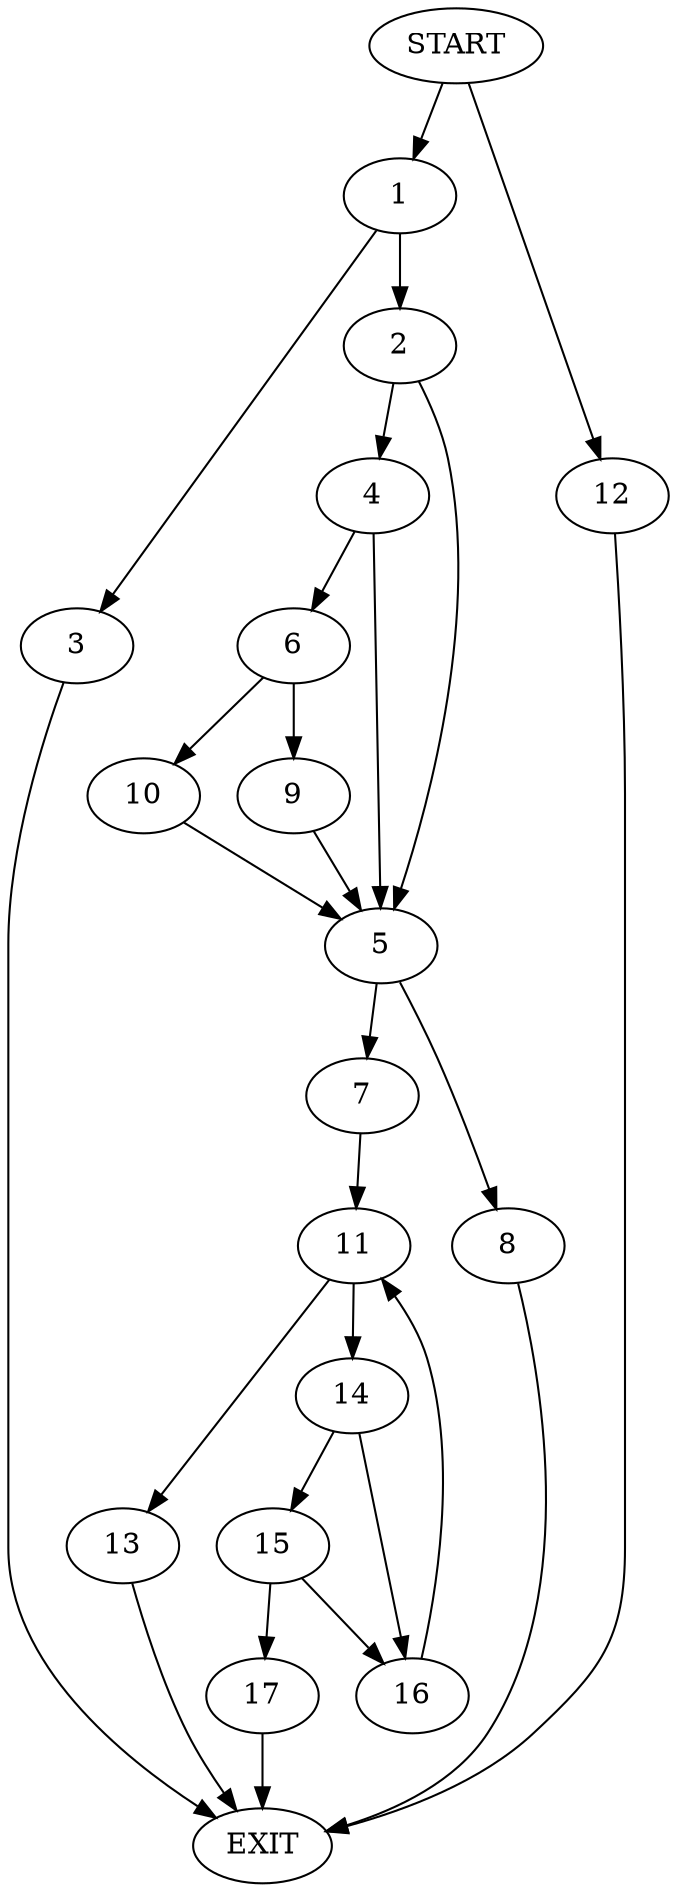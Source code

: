 digraph {
0 [label="START"]
18 [label="EXIT"]
0 -> 1
1 -> 2
1 -> 3
2 -> 4
2 -> 5
3 -> 18
4 -> 6
4 -> 5
5 -> 7
5 -> 8
6 -> 9
6 -> 10
10 -> 5
9 -> 5
7 -> 11
8 -> 18
0 -> 12
12 -> 18
11 -> 13
11 -> 14
14 -> 15
14 -> 16
13 -> 18
16 -> 11
15 -> 17
15 -> 16
17 -> 18
}
